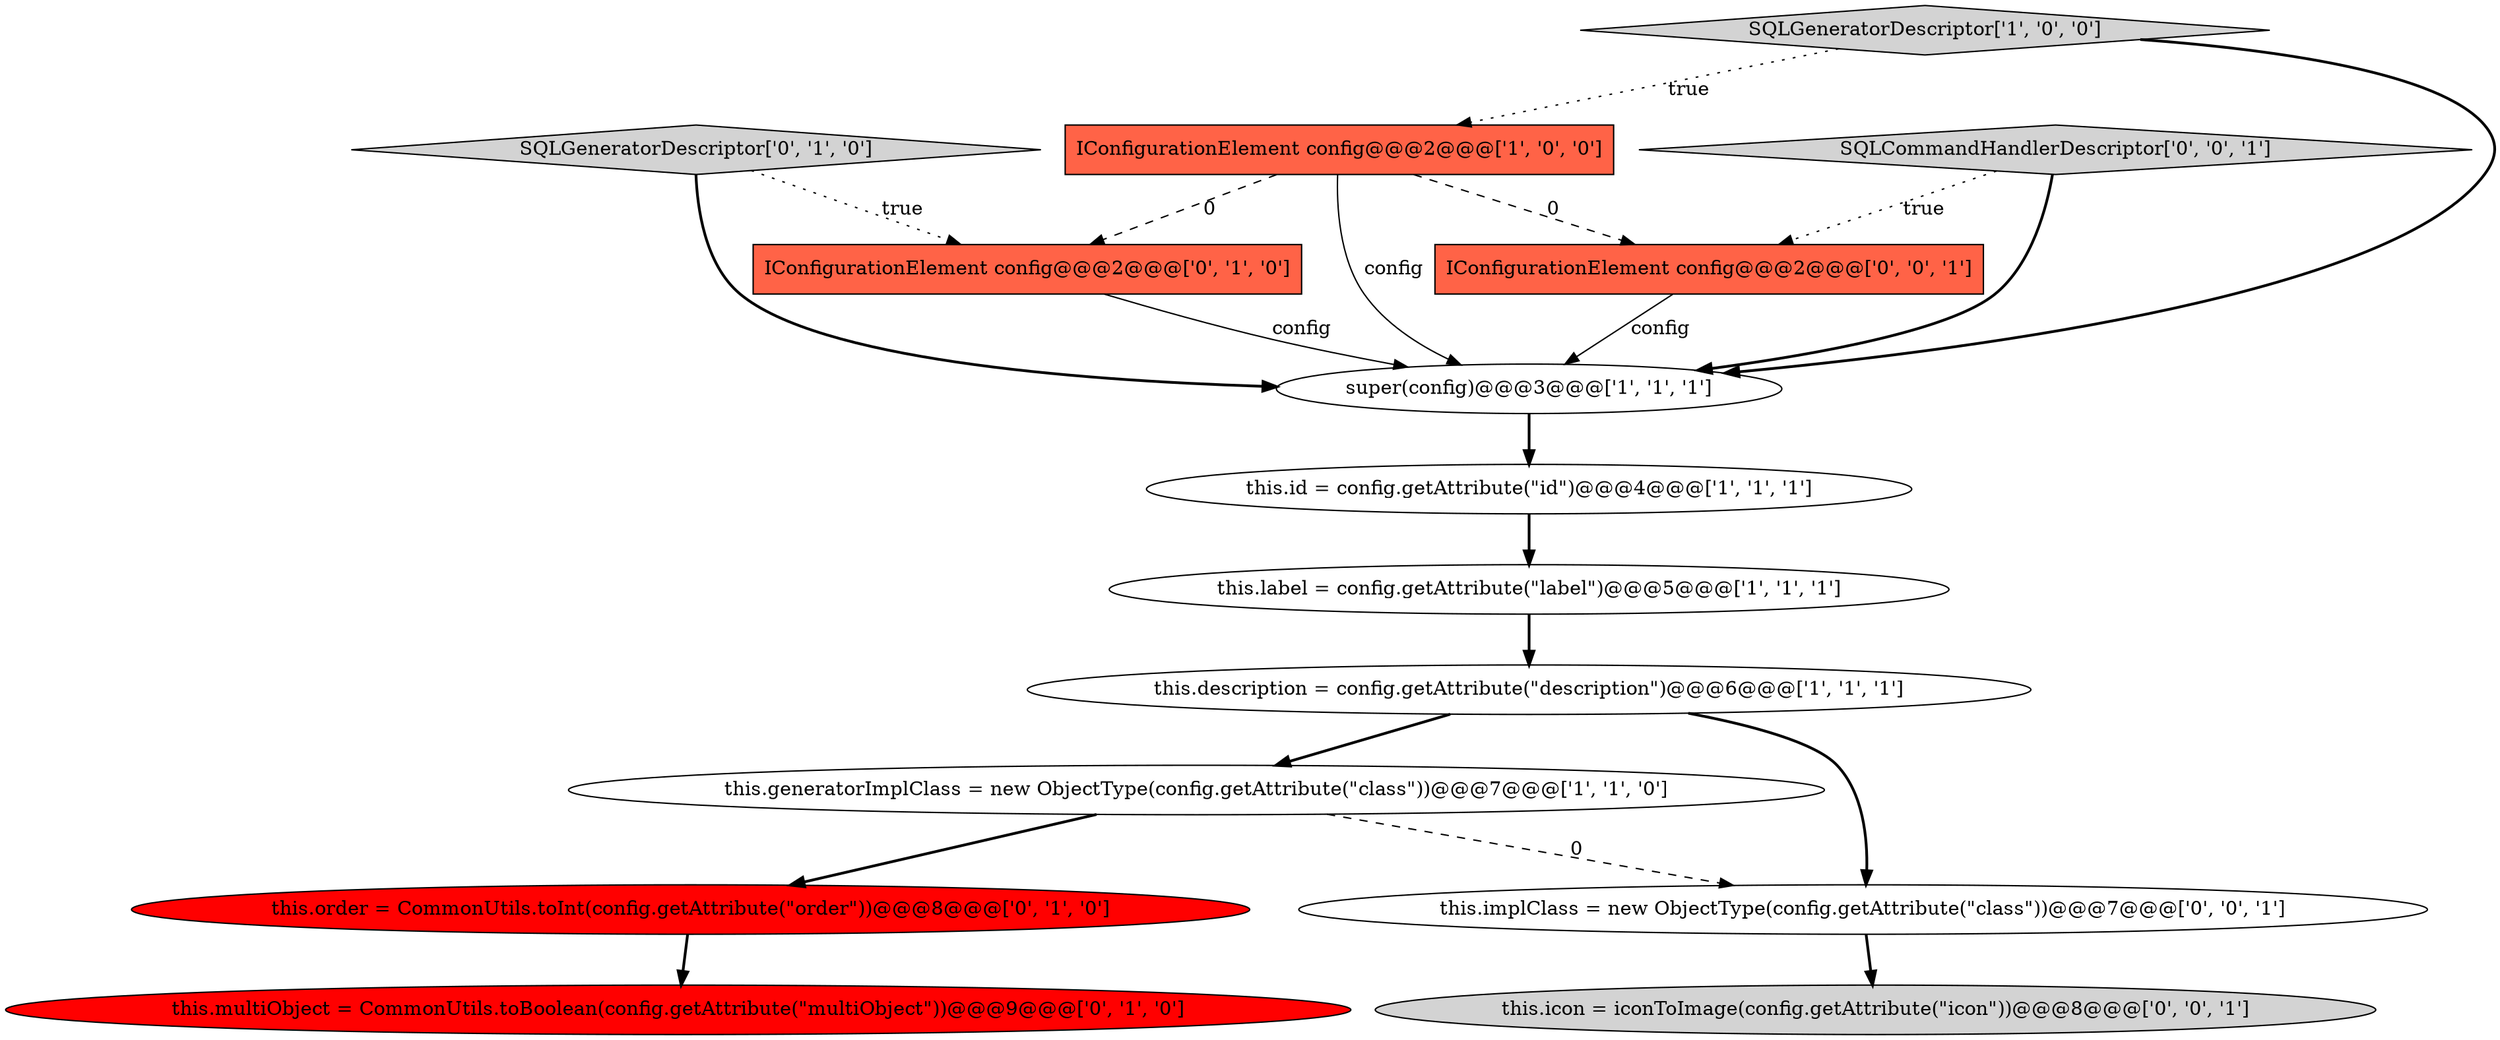 digraph {
12 [style = filled, label = "IConfigurationElement config@@@2@@@['0', '0', '1']", fillcolor = tomato, shape = box image = "AAA0AAABBB3BBB"];
1 [style = filled, label = "this.generatorImplClass = new ObjectType(config.getAttribute(\"class\"))@@@7@@@['1', '1', '0']", fillcolor = white, shape = ellipse image = "AAA0AAABBB1BBB"];
5 [style = filled, label = "IConfigurationElement config@@@2@@@['1', '0', '0']", fillcolor = tomato, shape = box image = "AAA1AAABBB1BBB"];
10 [style = filled, label = "this.order = CommonUtils.toInt(config.getAttribute(\"order\"))@@@8@@@['0', '1', '0']", fillcolor = red, shape = ellipse image = "AAA1AAABBB2BBB"];
13 [style = filled, label = "SQLCommandHandlerDescriptor['0', '0', '1']", fillcolor = lightgray, shape = diamond image = "AAA0AAABBB3BBB"];
11 [style = filled, label = "this.icon = iconToImage(config.getAttribute(\"icon\"))@@@8@@@['0', '0', '1']", fillcolor = lightgray, shape = ellipse image = "AAA0AAABBB3BBB"];
3 [style = filled, label = "this.description = config.getAttribute(\"description\")@@@6@@@['1', '1', '1']", fillcolor = white, shape = ellipse image = "AAA0AAABBB1BBB"];
14 [style = filled, label = "this.implClass = new ObjectType(config.getAttribute(\"class\"))@@@7@@@['0', '0', '1']", fillcolor = white, shape = ellipse image = "AAA0AAABBB3BBB"];
8 [style = filled, label = "SQLGeneratorDescriptor['0', '1', '0']", fillcolor = lightgray, shape = diamond image = "AAA0AAABBB2BBB"];
4 [style = filled, label = "this.label = config.getAttribute(\"label\")@@@5@@@['1', '1', '1']", fillcolor = white, shape = ellipse image = "AAA0AAABBB1BBB"];
7 [style = filled, label = "this.multiObject = CommonUtils.toBoolean(config.getAttribute(\"multiObject\"))@@@9@@@['0', '1', '0']", fillcolor = red, shape = ellipse image = "AAA1AAABBB2BBB"];
0 [style = filled, label = "SQLGeneratorDescriptor['1', '0', '0']", fillcolor = lightgray, shape = diamond image = "AAA0AAABBB1BBB"];
9 [style = filled, label = "IConfigurationElement config@@@2@@@['0', '1', '0']", fillcolor = tomato, shape = box image = "AAA1AAABBB2BBB"];
6 [style = filled, label = "super(config)@@@3@@@['1', '1', '1']", fillcolor = white, shape = ellipse image = "AAA0AAABBB1BBB"];
2 [style = filled, label = "this.id = config.getAttribute(\"id\")@@@4@@@['1', '1', '1']", fillcolor = white, shape = ellipse image = "AAA0AAABBB1BBB"];
9->6 [style = solid, label="config"];
4->3 [style = bold, label=""];
5->6 [style = solid, label="config"];
5->9 [style = dashed, label="0"];
8->6 [style = bold, label=""];
5->12 [style = dashed, label="0"];
8->9 [style = dotted, label="true"];
0->5 [style = dotted, label="true"];
13->6 [style = bold, label=""];
12->6 [style = solid, label="config"];
3->1 [style = bold, label=""];
1->10 [style = bold, label=""];
13->12 [style = dotted, label="true"];
2->4 [style = bold, label=""];
0->6 [style = bold, label=""];
10->7 [style = bold, label=""];
14->11 [style = bold, label=""];
1->14 [style = dashed, label="0"];
3->14 [style = bold, label=""];
6->2 [style = bold, label=""];
}
